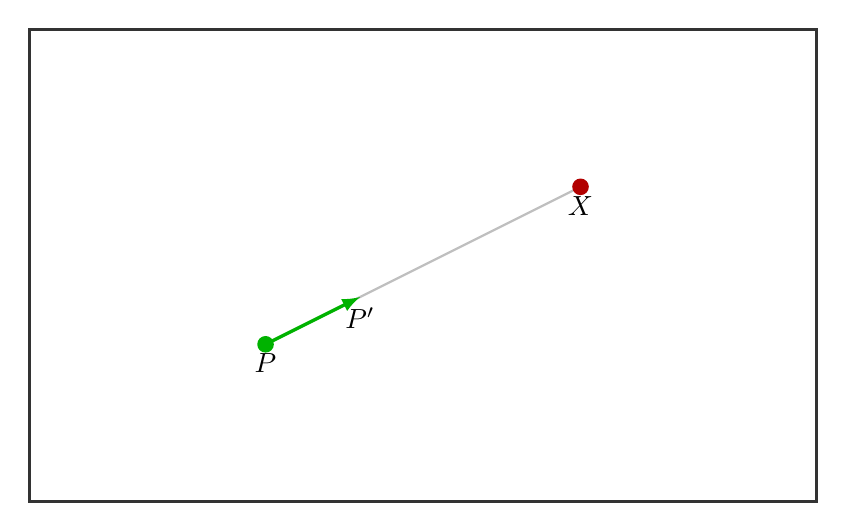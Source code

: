 ﻿\begin{tikzpicture}[scale=1]

\draw[black!80, very thick] (0,0) rectangle (10,6);

\coordinate (P) at (3,2);

\coordinate (X) at (7,4);

\draw[gray!50,thick] (P) -- (X);

\fill[green!70!black] (P) circle (3pt);
\fill[red!70!black] (X) circle (3pt);

\node at (P)[below]{$P$};
\node at (X)[below]{$X$};


\draw[->,>=latex,very thick,green!70!black] (P) -- ($(P)!0.3!(X)$) node[black,below]{$P'$};

\end{tikzpicture}